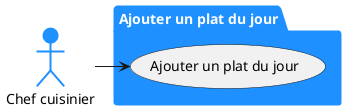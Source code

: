 @startuml

actor "Chef cuisinier" as chief #dodgerblue;line:dodgerblue;line.bold;text:black

package "Ajouter un plat du jour" #dodgerblue;line:dodgerblue;line.bold;text:white {
  usecase "Ajouter un plat du jour" as addDailyDish
}

chief -> addDailyDish

@enduml
